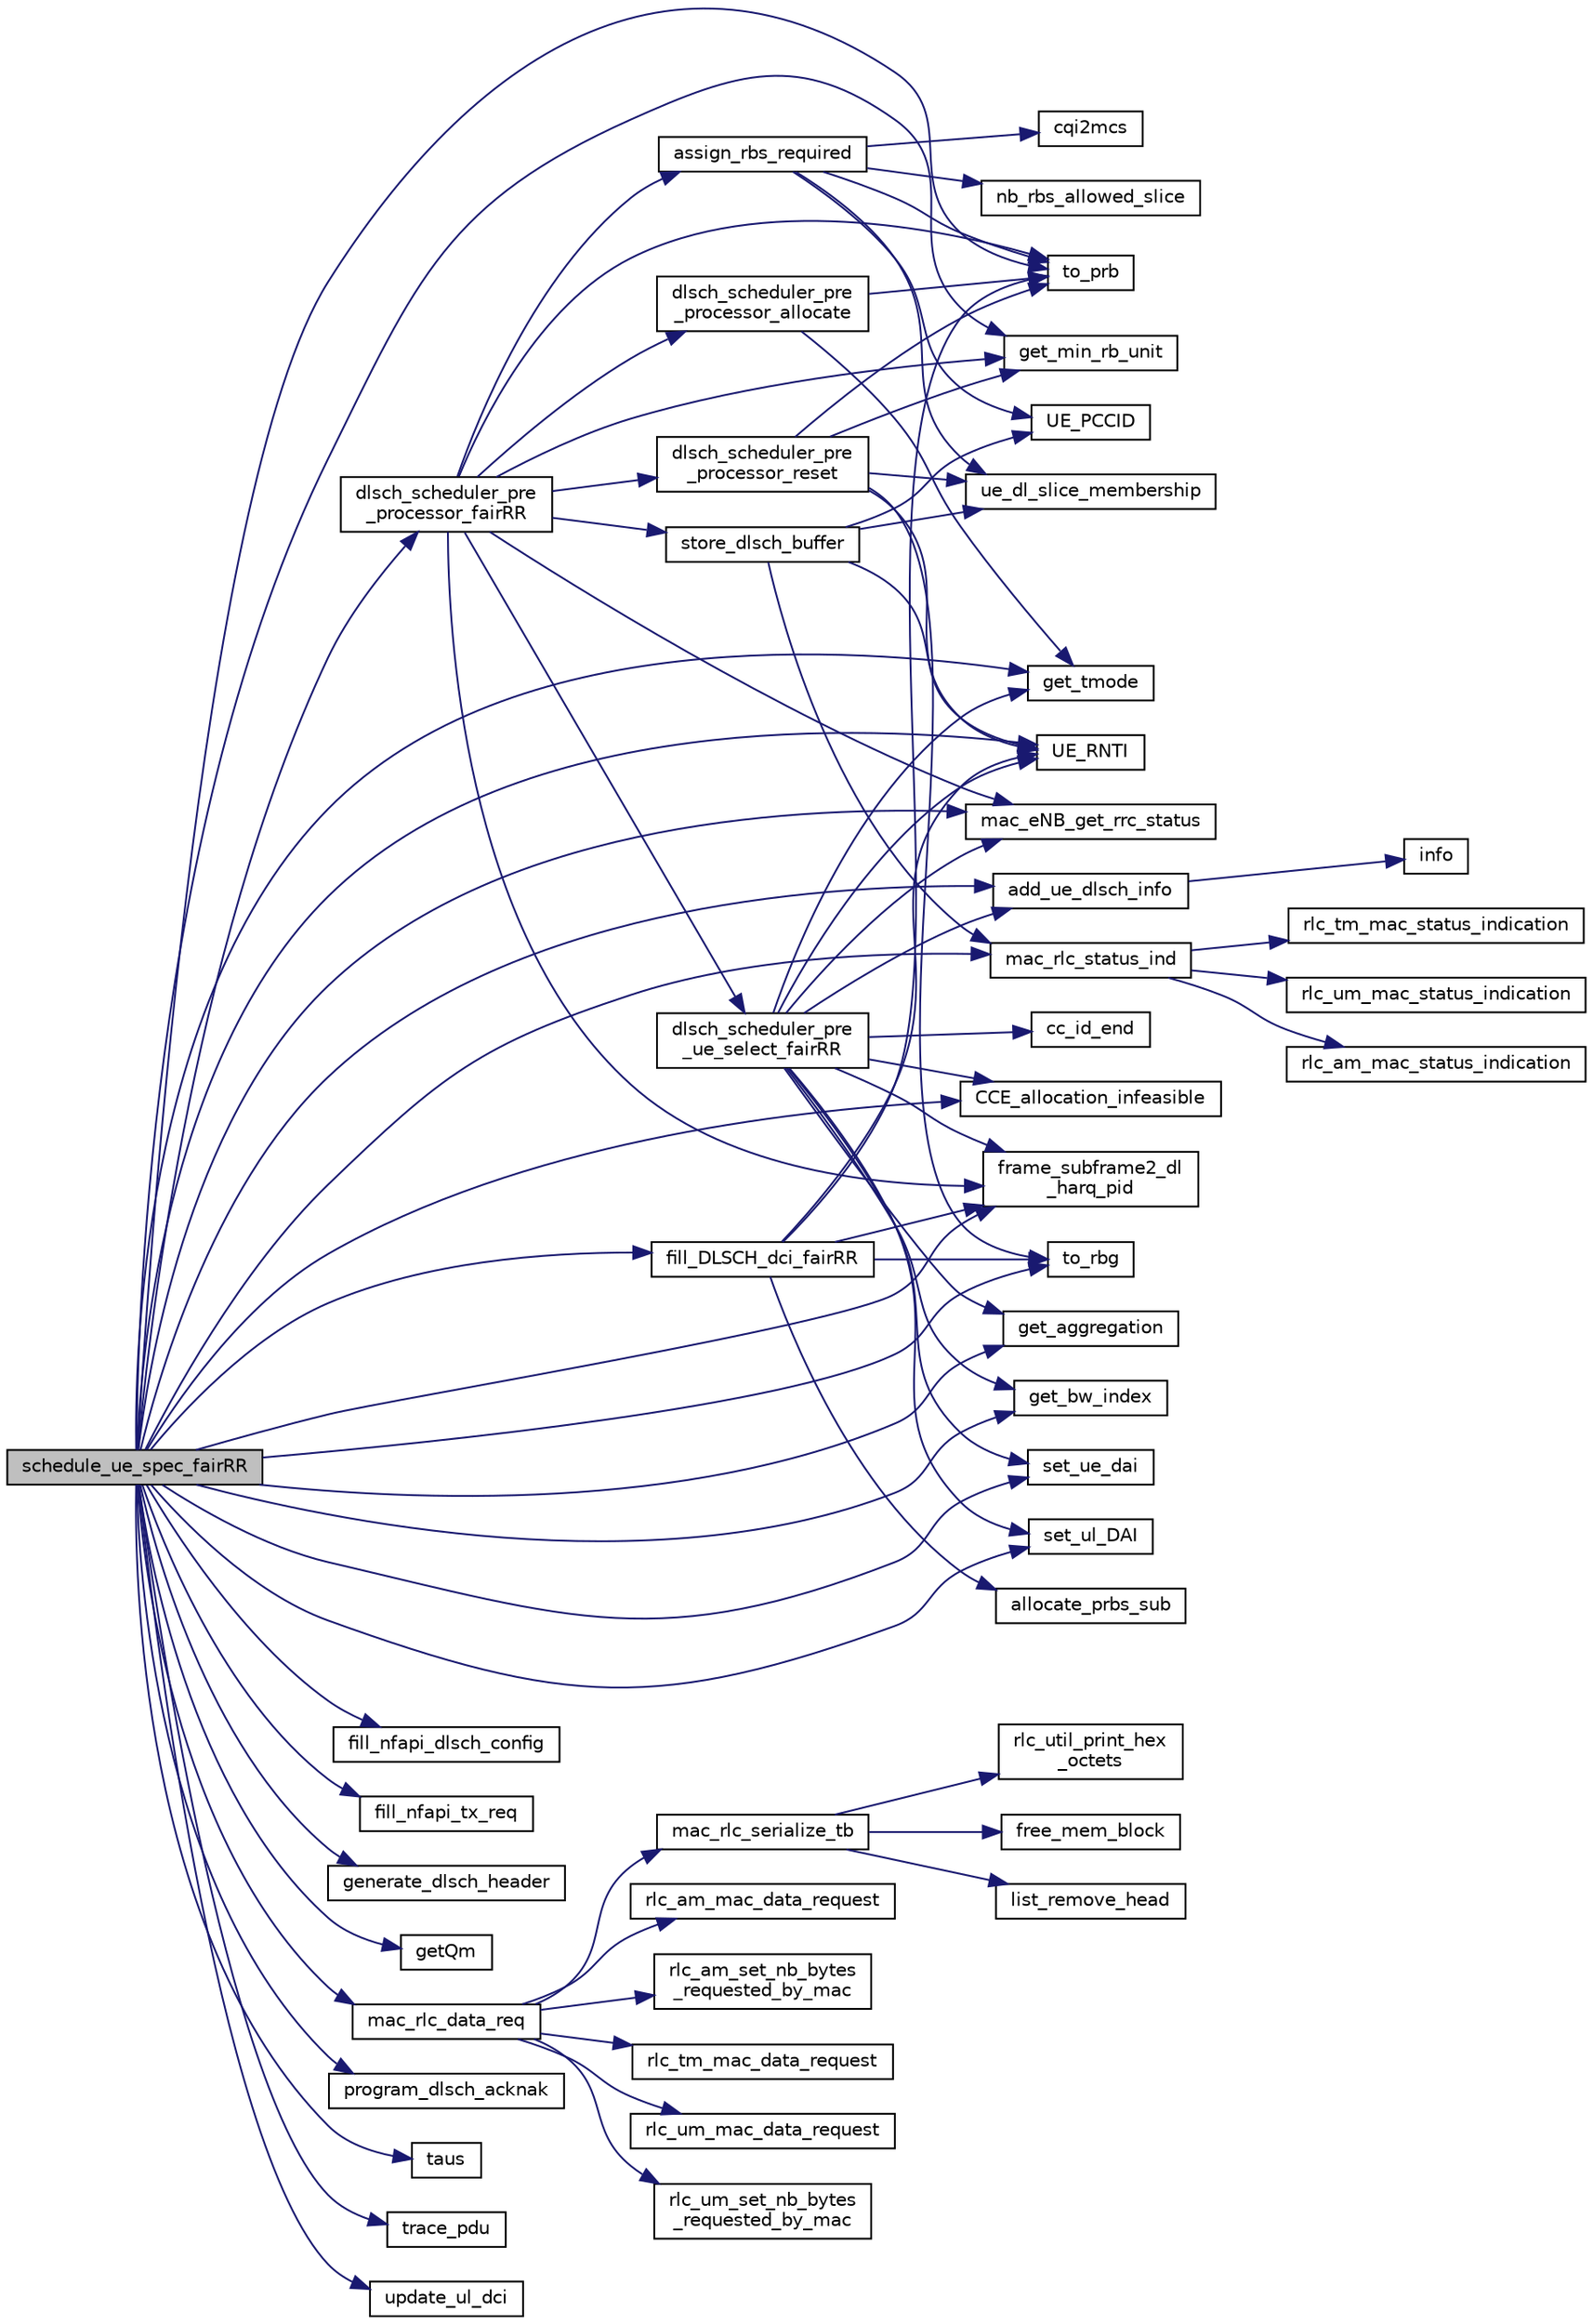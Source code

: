 digraph "schedule_ue_spec_fairRR"
{
 // LATEX_PDF_SIZE
  edge [fontname="Helvetica",fontsize="10",labelfontname="Helvetica",labelfontsize="10"];
  node [fontname="Helvetica",fontsize="10",shape=record];
  rankdir="LR";
  Node1 [label="schedule_ue_spec_fairRR",height=0.2,width=0.4,color="black", fillcolor="grey75", style="filled", fontcolor="black",tooltip=" "];
  Node1 -> Node2 [color="midnightblue",fontsize="10",style="solid",fontname="Helvetica"];
  Node2 [label="add_ue_dlsch_info",height=0.2,width=0.4,color="black", fillcolor="white", style="filled",URL="$group____mac.html#gab107ac7f647bdd51985ad27d091e405b",tooltip=" "];
  Node2 -> Node3 [color="midnightblue",fontsize="10",style="solid",fontname="Helvetica"];
  Node3 [label="info",height=0.2,width=0.4,color="black", fillcolor="white", style="filled",URL="$cli_8h.html#ae2e88415bbde5c6d1950043ee63edbe1",tooltip=" "];
  Node1 -> Node4 [color="midnightblue",fontsize="10",style="solid",fontname="Helvetica"];
  Node4 [label="CCE_allocation_infeasible",height=0.2,width=0.4,color="black", fillcolor="white", style="filled",URL="$group____mac.html#ga08091f59e46cc6cbe9eac747d19517e6",tooltip=" "];
  Node1 -> Node5 [color="midnightblue",fontsize="10",style="solid",fontname="Helvetica"];
  Node5 [label="dlsch_scheduler_pre\l_processor_fairRR",height=0.2,width=0.4,color="black", fillcolor="white", style="filled",URL="$eNB__scheduler__fairRR_8c.html#a7da6f349ceb5e7c4aaa672b485af4c57",tooltip=" "];
  Node5 -> Node6 [color="midnightblue",fontsize="10",style="solid",fontname="Helvetica"];
  Node6 [label="assign_rbs_required",height=0.2,width=0.4,color="black", fillcolor="white", style="filled",URL="$group____mac.html#gafef1503392659cdc47f2946f4efe2a47",tooltip=" "];
  Node6 -> Node7 [color="midnightblue",fontsize="10",style="solid",fontname="Helvetica"];
  Node7 [label="cqi2mcs",height=0.2,width=0.4,color="black", fillcolor="white", style="filled",URL="$pre__processor_8c.html#a898c35bf945957b49c4fc9d3ca45b6be",tooltip=" "];
  Node6 -> Node8 [color="midnightblue",fontsize="10",style="solid",fontname="Helvetica"];
  Node8 [label="nb_rbs_allowed_slice",height=0.2,width=0.4,color="black", fillcolor="white", style="filled",URL="$group____mac.html#ga9b2f93599394d16d8f54a817d8e24b8a",tooltip="this function wil return how many rbs you can use. you input a percentage of slice and overall number..."];
  Node6 -> Node9 [color="midnightblue",fontsize="10",style="solid",fontname="Helvetica"];
  Node9 [label="to_prb",height=0.2,width=0.4,color="black", fillcolor="white", style="filled",URL="$group____mac.html#ga2ecb220c8c3fc34274ba8838c3106240",tooltip=" "];
  Node6 -> Node10 [color="midnightblue",fontsize="10",style="solid",fontname="Helvetica"];
  Node10 [label="ue_dl_slice_membership",height=0.2,width=0.4,color="black", fillcolor="white", style="filled",URL="$group____mac.html#ga9648413305f4341d12713a15b8e62916",tooltip="本函式負責DＬ slice 的 ue_list篩選，根據輸入的UE_id 與 slice id 做判斷, 若此ＵＥ屬於輸入的這個slice id 則return true,..."];
  Node6 -> Node11 [color="midnightblue",fontsize="10",style="solid",fontname="Helvetica"];
  Node11 [label="UE_PCCID",height=0.2,width=0.4,color="black", fillcolor="white", style="filled",URL="$group____mac.html#ga63d612e6b94450ff40406b999ab25448",tooltip=" "];
  Node5 -> Node12 [color="midnightblue",fontsize="10",style="solid",fontname="Helvetica"];
  Node12 [label="dlsch_scheduler_pre\l_processor_allocate",height=0.2,width=0.4,color="black", fillcolor="white", style="filled",URL="$group____mac.html#ga7967f5e1d163b7ca3e02016fabaa6e23",tooltip=" "];
  Node12 -> Node13 [color="midnightblue",fontsize="10",style="solid",fontname="Helvetica"];
  Node13 [label="get_tmode",height=0.2,width=0.4,color="black", fillcolor="white", style="filled",URL="$group____mac.html#gabda3f675c9ac309af6cc662ef486752a",tooltip=" "];
  Node12 -> Node9 [color="midnightblue",fontsize="10",style="solid",fontname="Helvetica"];
  Node5 -> Node14 [color="midnightblue",fontsize="10",style="solid",fontname="Helvetica"];
  Node14 [label="dlsch_scheduler_pre\l_processor_reset",height=0.2,width=0.4,color="black", fillcolor="white", style="filled",URL="$group____mac.html#gaee0547f8ed49d0a2bd05db80be0c1be8",tooltip=" "];
  Node14 -> Node15 [color="midnightblue",fontsize="10",style="solid",fontname="Helvetica"];
  Node15 [label="get_min_rb_unit",height=0.2,width=0.4,color="black", fillcolor="white", style="filled",URL="$group____mac.html#gaab443c4ed923af43ed219ef56239dedc",tooltip=" "];
  Node14 -> Node9 [color="midnightblue",fontsize="10",style="solid",fontname="Helvetica"];
  Node14 -> Node16 [color="midnightblue",fontsize="10",style="solid",fontname="Helvetica"];
  Node16 [label="to_rbg",height=0.2,width=0.4,color="black", fillcolor="white", style="filled",URL="$group____mac.html#gae94d89d4d8082f7704d151ec4a3c67da",tooltip=" "];
  Node14 -> Node10 [color="midnightblue",fontsize="10",style="solid",fontname="Helvetica"];
  Node14 -> Node17 [color="midnightblue",fontsize="10",style="solid",fontname="Helvetica"];
  Node17 [label="UE_RNTI",height=0.2,width=0.4,color="black", fillcolor="white", style="filled",URL="$group____mac.html#gab1357b72b8008581c108de6f662a3ca8",tooltip=" "];
  Node5 -> Node18 [color="midnightblue",fontsize="10",style="solid",fontname="Helvetica"];
  Node18 [label="dlsch_scheduler_pre\l_ue_select_fairRR",height=0.2,width=0.4,color="black", fillcolor="white", style="filled",URL="$eNB__scheduler__fairRR_8c.html#a92b6f5e143ae3e918d97b211eee1b3f1",tooltip=" "];
  Node18 -> Node2 [color="midnightblue",fontsize="10",style="solid",fontname="Helvetica"];
  Node18 -> Node19 [color="midnightblue",fontsize="10",style="solid",fontname="Helvetica"];
  Node19 [label="cc_id_end",height=0.2,width=0.4,color="black", fillcolor="white", style="filled",URL="$eNB__scheduler__fairRR_8c.html#ae4768777de95df62e7fc09d3f6415c96",tooltip=" "];
  Node18 -> Node4 [color="midnightblue",fontsize="10",style="solid",fontname="Helvetica"];
  Node18 -> Node20 [color="midnightblue",fontsize="10",style="solid",fontname="Helvetica"];
  Node20 [label="frame_subframe2_dl\l_harq_pid",height=0.2,width=0.4,color="black", fillcolor="white", style="filled",URL="$group____mac.html#gad421ff52ee235a9a7990dccc2905b658",tooltip=" "];
  Node18 -> Node21 [color="midnightblue",fontsize="10",style="solid",fontname="Helvetica"];
  Node21 [label="get_aggregation",height=0.2,width=0.4,color="black", fillcolor="white", style="filled",URL="$group____mac.html#ga4c2fbdb0dfe9c6eb3eea73322800e767",tooltip=" "];
  Node18 -> Node22 [color="midnightblue",fontsize="10",style="solid",fontname="Helvetica"];
  Node22 [label="get_bw_index",height=0.2,width=0.4,color="black", fillcolor="white", style="filled",URL="$group____mac.html#ga90192a5bf0a35e59da30cc67f2d17d33",tooltip=" "];
  Node18 -> Node13 [color="midnightblue",fontsize="10",style="solid",fontname="Helvetica"];
  Node18 -> Node23 [color="midnightblue",fontsize="10",style="solid",fontname="Helvetica"];
  Node23 [label="mac_eNB_get_rrc_status",height=0.2,width=0.4,color="black", fillcolor="white", style="filled",URL="$group____rrc.html#ga924d14199b132512e86d4fec21b50253",tooltip=" "];
  Node18 -> Node24 [color="midnightblue",fontsize="10",style="solid",fontname="Helvetica"];
  Node24 [label="set_ue_dai",height=0.2,width=0.4,color="black", fillcolor="white", style="filled",URL="$group____mac.html#ga22d113195dd2ae88e12310025616b27c",tooltip=" "];
  Node18 -> Node25 [color="midnightblue",fontsize="10",style="solid",fontname="Helvetica"];
  Node25 [label="set_ul_DAI",height=0.2,width=0.4,color="black", fillcolor="white", style="filled",URL="$group____mac.html#gab7eb1d320460aaf3f2b670b4d67c0250",tooltip=" "];
  Node18 -> Node17 [color="midnightblue",fontsize="10",style="solid",fontname="Helvetica"];
  Node5 -> Node20 [color="midnightblue",fontsize="10",style="solid",fontname="Helvetica"];
  Node5 -> Node15 [color="midnightblue",fontsize="10",style="solid",fontname="Helvetica"];
  Node5 -> Node23 [color="midnightblue",fontsize="10",style="solid",fontname="Helvetica"];
  Node5 -> Node26 [color="midnightblue",fontsize="10",style="solid",fontname="Helvetica"];
  Node26 [label="store_dlsch_buffer",height=0.2,width=0.4,color="black", fillcolor="white", style="filled",URL="$group____mac.html#ga3884fec2a5a6031fa8bf50e8030e2b44",tooltip=" "];
  Node26 -> Node27 [color="midnightblue",fontsize="10",style="solid",fontname="Helvetica"];
  Node27 [label="mac_rlc_status_ind",height=0.2,width=0.4,color="black", fillcolor="white", style="filled",URL="$group__em.html#gab02bd6cca3f46350ea44e5afbd3282da",tooltip=" "];
  Node27 -> Node28 [color="midnightblue",fontsize="10",style="solid",fontname="Helvetica"];
  Node28 [label="rlc_am_mac_status_indication",height=0.2,width=0.4,color="black", fillcolor="white", style="filled",URL="$group__em.html#ga15180e8939fdaa3460571097725529d1",tooltip="Request the maximum number of bytes that can be served by RLC instance to MAC and fix the amount of b..."];
  Node27 -> Node29 [color="midnightblue",fontsize="10",style="solid",fontname="Helvetica"];
  Node29 [label="rlc_tm_mac_status_indication",height=0.2,width=0.4,color="black", fillcolor="white", style="filled",URL="$group__em.html#gab2b184fc692c5735e92172c469508824",tooltip=" "];
  Node27 -> Node30 [color="midnightblue",fontsize="10",style="solid",fontname="Helvetica"];
  Node30 [label="rlc_um_mac_status_indication",height=0.2,width=0.4,color="black", fillcolor="white", style="filled",URL="$group__em.html#ga081443f7a65ddc28f9a462ea0c8a5e93",tooltip=" "];
  Node26 -> Node10 [color="midnightblue",fontsize="10",style="solid",fontname="Helvetica"];
  Node26 -> Node11 [color="midnightblue",fontsize="10",style="solid",fontname="Helvetica"];
  Node26 -> Node17 [color="midnightblue",fontsize="10",style="solid",fontname="Helvetica"];
  Node5 -> Node9 [color="midnightblue",fontsize="10",style="solid",fontname="Helvetica"];
  Node1 -> Node31 [color="midnightblue",fontsize="10",style="solid",fontname="Helvetica"];
  Node31 [label="fill_DLSCH_dci_fairRR",height=0.2,width=0.4,color="black", fillcolor="white", style="filled",URL="$eNB__scheduler__fairRR_8c.html#a231ce773ad7020460637a437f0b3aa02",tooltip=" "];
  Node31 -> Node32 [color="midnightblue",fontsize="10",style="solid",fontname="Helvetica"];
  Node32 [label="allocate_prbs_sub",height=0.2,width=0.4,color="black", fillcolor="white", style="filled",URL="$group____mac.html#gad01a8bb717ada36e91ff132d030d43dd",tooltip=" "];
  Node31 -> Node20 [color="midnightblue",fontsize="10",style="solid",fontname="Helvetica"];
  Node31 -> Node9 [color="midnightblue",fontsize="10",style="solid",fontname="Helvetica"];
  Node31 -> Node16 [color="midnightblue",fontsize="10",style="solid",fontname="Helvetica"];
  Node31 -> Node17 [color="midnightblue",fontsize="10",style="solid",fontname="Helvetica"];
  Node1 -> Node33 [color="midnightblue",fontsize="10",style="solid",fontname="Helvetica"];
  Node33 [label="fill_nfapi_dlsch_config",height=0.2,width=0.4,color="black", fillcolor="white", style="filled",URL="$group____mac.html#ga0181d51dde94037bdb601297d4e68480",tooltip=" "];
  Node1 -> Node34 [color="midnightblue",fontsize="10",style="solid",fontname="Helvetica"];
  Node34 [label="fill_nfapi_tx_req",height=0.2,width=0.4,color="black", fillcolor="white", style="filled",URL="$group____mac.html#ga05615ad567b2c6b79b5e27c1d4640473",tooltip=" "];
  Node1 -> Node20 [color="midnightblue",fontsize="10",style="solid",fontname="Helvetica"];
  Node1 -> Node35 [color="midnightblue",fontsize="10",style="solid",fontname="Helvetica"];
  Node35 [label="generate_dlsch_header",height=0.2,width=0.4,color="black", fillcolor="white", style="filled",URL="$group____mac.html#ga0f09265256538eaa47df85d2a27d4e91",tooltip=" "];
  Node1 -> Node21 [color="midnightblue",fontsize="10",style="solid",fontname="Helvetica"];
  Node1 -> Node22 [color="midnightblue",fontsize="10",style="solid",fontname="Helvetica"];
  Node1 -> Node15 [color="midnightblue",fontsize="10",style="solid",fontname="Helvetica"];
  Node1 -> Node13 [color="midnightblue",fontsize="10",style="solid",fontname="Helvetica"];
  Node1 -> Node36 [color="midnightblue",fontsize="10",style="solid",fontname="Helvetica"];
  Node36 [label="getQm",height=0.2,width=0.4,color="black", fillcolor="white", style="filled",URL="$group____mac.html#ga69dbe4bce4db507022b29c8d7ae7c0aa",tooltip=" "];
  Node1 -> Node23 [color="midnightblue",fontsize="10",style="solid",fontname="Helvetica"];
  Node1 -> Node37 [color="midnightblue",fontsize="10",style="solid",fontname="Helvetica"];
  Node37 [label="mac_rlc_data_req",height=0.2,width=0.4,color="black", fillcolor="white", style="filled",URL="$group__em.html#ga5bde199cb9915e86997f39fc5539065e",tooltip=" "];
  Node37 -> Node38 [color="midnightblue",fontsize="10",style="solid",fontname="Helvetica"];
  Node38 [label="mac_rlc_serialize_tb",height=0.2,width=0.4,color="black", fillcolor="white", style="filled",URL="$group__em.html#ga193605f70003c8515ed9f022cfac2015",tooltip="Serialize a list of transport blocks coming from RLC in order to be processed by MAC."];
  Node38 -> Node39 [color="midnightblue",fontsize="10",style="solid",fontname="Helvetica"];
  Node39 [label="free_mem_block",height=0.2,width=0.4,color="black", fillcolor="white", style="filled",URL="$mem__block_8c.html#a3465e37844438c1cc552c197a2cfbbfd",tooltip=" "];
  Node38 -> Node40 [color="midnightblue",fontsize="10",style="solid",fontname="Helvetica"];
  Node40 [label="list_remove_head",height=0.2,width=0.4,color="black", fillcolor="white", style="filled",URL="$list_8c.html#a68bb206a4e50e2f9f27ca4c051a84dc5",tooltip=" "];
  Node38 -> Node41 [color="midnightblue",fontsize="10",style="solid",fontname="Helvetica"];
  Node41 [label="rlc_util_print_hex\l_octets",height=0.2,width=0.4,color="black", fillcolor="white", style="filled",URL="$group__em.html#ga9080083e27a8fc3d61451b6d4d7c8f3b",tooltip=" "];
  Node37 -> Node42 [color="midnightblue",fontsize="10",style="solid",fontname="Helvetica"];
  Node42 [label="rlc_am_mac_data_request",height=0.2,width=0.4,color="black", fillcolor="white", style="filled",URL="$group__em.html#ga6f2739955f3e6abe518d31824876ca98",tooltip="Gives PDUs to lower layer MAC."];
  Node37 -> Node43 [color="midnightblue",fontsize="10",style="solid",fontname="Helvetica"];
  Node43 [label="rlc_am_set_nb_bytes\l_requested_by_mac",height=0.2,width=0.4,color="black", fillcolor="white", style="filled",URL="$group__em.html#gab6b2d96761351ad26b7334b15994a671",tooltip="Set available TBS for RLC Tx just before am_mac_data_request. Used for UE only."];
  Node37 -> Node44 [color="midnightblue",fontsize="10",style="solid",fontname="Helvetica"];
  Node44 [label="rlc_tm_mac_data_request",height=0.2,width=0.4,color="black", fillcolor="white", style="filled",URL="$group__em.html#ga26c5517f197b5c01886d841c506e6c96",tooltip="Gives PDUs to lower layer MAC."];
  Node37 -> Node45 [color="midnightblue",fontsize="10",style="solid",fontname="Helvetica"];
  Node45 [label="rlc_um_mac_data_request",height=0.2,width=0.4,color="black", fillcolor="white", style="filled",URL="$group__em.html#ga8ba463e8b0085109257c0b4665821295",tooltip=" "];
  Node37 -> Node46 [color="midnightblue",fontsize="10",style="solid",fontname="Helvetica"];
  Node46 [label="rlc_um_set_nb_bytes\l_requested_by_mac",height=0.2,width=0.4,color="black", fillcolor="white", style="filled",URL="$group__em.html#ga1c496e79d4408b04297c4518771096f0",tooltip=" "];
  Node1 -> Node27 [color="midnightblue",fontsize="10",style="solid",fontname="Helvetica"];
  Node1 -> Node47 [color="midnightblue",fontsize="10",style="solid",fontname="Helvetica"];
  Node47 [label="program_dlsch_acknak",height=0.2,width=0.4,color="black", fillcolor="white", style="filled",URL="$group____mac.html#gaf2e0695d6cbe03870adbff657d018b5b",tooltip=" "];
  Node1 -> Node24 [color="midnightblue",fontsize="10",style="solid",fontname="Helvetica"];
  Node1 -> Node25 [color="midnightblue",fontsize="10",style="solid",fontname="Helvetica"];
  Node1 -> Node48 [color="midnightblue",fontsize="10",style="solid",fontname="Helvetica"];
  Node48 [label="taus",height=0.2,width=0.4,color="black", fillcolor="white", style="filled",URL="$oml_8h.html#a362f00415eaebca7255f9c4d08bd9fd6",tooltip="compute random number"];
  Node1 -> Node9 [color="midnightblue",fontsize="10",style="solid",fontname="Helvetica"];
  Node1 -> Node16 [color="midnightblue",fontsize="10",style="solid",fontname="Helvetica"];
  Node1 -> Node49 [color="midnightblue",fontsize="10",style="solid",fontname="Helvetica"];
  Node49 [label="trace_pdu",height=0.2,width=0.4,color="black", fillcolor="white", style="filled",URL="$group____oai.html#ga33d924a6f237550baee5d5048bd5c839",tooltip=" "];
  Node1 -> Node17 [color="midnightblue",fontsize="10",style="solid",fontname="Helvetica"];
  Node1 -> Node50 [color="midnightblue",fontsize="10",style="solid",fontname="Helvetica"];
  Node50 [label="update_ul_dci",height=0.2,width=0.4,color="black", fillcolor="white", style="filled",URL="$group____mac.html#ga0d8b79ca66430be5708130742cbcaec9",tooltip=" "];
}
